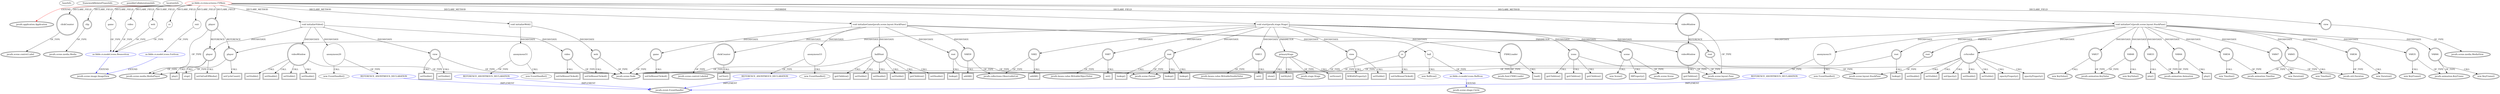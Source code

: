 digraph {
baseInfo[graphId=2670,category="extension_graph",isAnonymous=false,possibleRelation=true]
frameworkRelatedTypesInfo[0="javafx.application.Application"]
possibleCollaborationsInfo[0="2670~CLIENT_METHOD_DECLARATION-INSTANTIATION-~javafx.application.Application ~javafx.event.EventHandler ~false~true",1="2670~FIELD_DECLARATION-FIELD_DECLARATION-FIELD_DECLARATION-FIELD_DECLARATION-~javafx.application.Application ~javafx.scene.image.ImageView ~false~false",2="2670~CLIENT_METHOD_DECLARATION-INSTANTIATION-~javafx.application.Application ~javafx.scene.shape.Circle ~false~false",3="2670~FIELD_DECLARATION-~javafx.application.Application ~javafx.scene.image.ImageView ~false~false"]
locationInfo[projectName="fChristenson-cv",filePath="/fChristenson-cv/cv-master/src/se/fidde/cv/view/screens/CVMain.java",contextSignature="CVMain",graphId="2670"]
0[label="se.fidde.cv.view.screens.CVMain",vertexType="ROOT_CLIENT_CLASS_DECLARATION",isFrameworkType=false,color=red]
1[label="javafx.application.Application",vertexType="FRAMEWORK_CLASS_TYPE",isFrameworkType=true,peripheries=2]
2[label="clickCounter",vertexType="FIELD_DECLARATION",isFrameworkType=true,peripheries=2,shape=circle]
3[label="javafx.scene.control.Label",vertexType="FRAMEWORK_CLASS_TYPE",isFrameworkType=true,peripheries=2]
4[label="clip",vertexType="FIELD_DECLARATION",isFrameworkType=true,peripheries=2,shape=circle]
5[label="javafx.scene.media.Media",vertexType="FRAMEWORK_CLASS_TYPE",isFrameworkType=true,peripheries=2]
6[label="cv",vertexType="FIELD_DECLARATION",isFrameworkType=false,shape=circle]
7[label="se.fidde.cv.model.icons.BounceIcon",vertexType="REFERENCE_CLIENT_CLASS_DECLARATION",isFrameworkType=false,color=blue]
8[label="javafx.scene.image.ImageView",vertexType="FRAMEWORK_CLASS_TYPE",isFrameworkType=true,peripheries=2]
9[label="exit",vertexType="FIELD_DECLARATION",isFrameworkType=false,shape=circle]
10[label="se.fidde.cv.model.icons.ExitIcon",vertexType="REFERENCE_CLIENT_CLASS_DECLARATION",isFrameworkType=false,color=blue]
12[label="game",vertexType="FIELD_DECLARATION",isFrameworkType=false,shape=circle]
14[label="player",vertexType="FIELD_DECLARATION",isFrameworkType=true,peripheries=2,shape=circle]
15[label="javafx.scene.media.MediaPlayer",vertexType="FRAMEWORK_CLASS_TYPE",isFrameworkType=true,peripheries=2]
16[label="video",vertexType="FIELD_DECLARATION",isFrameworkType=false,shape=circle]
18[label="videoWindow",vertexType="FIELD_DECLARATION",isFrameworkType=true,peripheries=2,shape=circle]
19[label="javafx.scene.layout.Pane",vertexType="FRAMEWORK_CLASS_TYPE",isFrameworkType=true,peripheries=2]
20[label="view",vertexType="FIELD_DECLARATION",isFrameworkType=true,peripheries=2,shape=circle]
21[label="javafx.scene.media.MediaView",vertexType="FRAMEWORK_CLASS_TYPE",isFrameworkType=true,peripheries=2]
22[label="web",vertexType="FIELD_DECLARATION",isFrameworkType=false,shape=circle]
24[label="void start(javafx.stage.Stage)",vertexType="OVERRIDING_METHOD_DECLARATION",isFrameworkType=false,shape=box]
25[label="primaryStage",vertexType="PARAMETER_DECLARATION",isFrameworkType=true,peripheries=2]
26[label="javafx.stage.Stage",vertexType="FRAMEWORK_CLASS_TYPE",isFrameworkType=true,peripheries=2]
27[label="FXMLLoader",vertexType="VARIABLE_EXPRESION",isFrameworkType=true,peripheries=2,shape=circle]
29[label="javafx.fxml.FXMLLoader",vertexType="FRAMEWORK_CLASS_TYPE",isFrameworkType=true,peripheries=2]
28[label="load()",vertexType="INSIDE_CALL",isFrameworkType=true,peripheries=2,shape=box]
30[label="root",vertexType="VARIABLE_EXPRESION",isFrameworkType=true,peripheries=2,shape=circle]
32[label="javafx.scene.Parent",vertexType="FRAMEWORK_CLASS_TYPE",isFrameworkType=true,peripheries=2]
31[label="lookup()",vertexType="INSIDE_CALL",isFrameworkType=true,peripheries=2,shape=box]
33[label="VAR2",vertexType="VARIABLE_EXPRESION",isFrameworkType=true,peripheries=2,shape=circle]
35[label="javafx.collections.ObservableList",vertexType="FRAMEWORK_INTERFACE_TYPE",isFrameworkType=true,peripheries=2]
34[label="addAll()",vertexType="INSIDE_CALL",isFrameworkType=true,peripheries=2,shape=box]
36[label="icons",vertexType="VARIABLE_EXPRESION",isFrameworkType=true,peripheries=2,shape=circle]
37[label="getChildren()",vertexType="INSIDE_CALL",isFrameworkType=true,peripheries=2,shape=box]
40[label="getChildren()",vertexType="INSIDE_CALL",isFrameworkType=true,peripheries=2,shape=box]
42[label="getChildren()",vertexType="INSIDE_CALL",isFrameworkType=true,peripheries=2,shape=box]
44[label="scene",vertexType="VARIABLE_EXPRESION",isFrameworkType=true,peripheries=2,shape=circle]
45[label="javafx.scene.Scene",vertexType="FRAMEWORK_CLASS_TYPE",isFrameworkType=true,peripheries=2]
43[label="new Scene()",vertexType="CONSTRUCTOR_CALL",isFrameworkType=true,peripheries=2]
46[label="VAR7",vertexType="VARIABLE_EXPRESION",isFrameworkType=true,peripheries=2,shape=circle]
48[label="javafx.beans.value.WritableObjectValue",vertexType="FRAMEWORK_INTERFACE_TYPE",isFrameworkType=true,peripheries=2]
47[label="set()",vertexType="INSIDE_CALL",isFrameworkType=true,peripheries=2,shape=box]
50[label="fillProperty()",vertexType="INSIDE_CALL",isFrameworkType=true,peripheries=2,shape=box]
51[label="player",vertexType="VARIABLE_EXPRESION",isFrameworkType=true,peripheries=2,shape=circle]
52[label="setCycleCount()",vertexType="INSIDE_CALL",isFrameworkType=true,peripheries=2,shape=box]
54[label="view",vertexType="VARIABLE_EXPRESION",isFrameworkType=true,peripheries=2,shape=circle]
56[label="javafx.scene.Node",vertexType="FRAMEWORK_CLASS_TYPE",isFrameworkType=true,peripheries=2]
55[label="setVisible()",vertexType="INSIDE_CALL",isFrameworkType=true,peripheries=2,shape=box]
57[label="VAR11",vertexType="VARIABLE_EXPRESION",isFrameworkType=true,peripheries=2,shape=circle]
59[label="javafx.beans.value.WritableDoubleValue",vertexType="FRAMEWORK_INTERFACE_TYPE",isFrameworkType=true,peripheries=2]
58[label="set()",vertexType="INSIDE_CALL",isFrameworkType=true,peripheries=2,shape=box]
61[label="fitWidthProperty()",vertexType="INSIDE_CALL",isFrameworkType=true,peripheries=2,shape=box]
63[label="lookup()",vertexType="INSIDE_CALL",isFrameworkType=true,peripheries=2,shape=box]
64[label="videoWindow",vertexType="VARIABLE_EXPRESION",isFrameworkType=true,peripheries=2,shape=circle]
65[label="getChildren()",vertexType="INSIDE_CALL",isFrameworkType=true,peripheries=2,shape=box]
68[label="lookup()",vertexType="INSIDE_CALL",isFrameworkType=true,peripheries=2,shape=box]
70[label="initStyle()",vertexType="INSIDE_CALL",isFrameworkType=true,peripheries=2,shape=box]
72[label="setScene()",vertexType="INSIDE_CALL",isFrameworkType=true,peripheries=2,shape=box]
74[label="show()",vertexType="INSIDE_CALL",isFrameworkType=true,peripheries=2,shape=box]
75[label="void initializeVideo()",vertexType="CLIENT_METHOD_DECLARATION",isFrameworkType=false,shape=box]
76[label="video",vertexType="VARIABLE_EXPRESION",isFrameworkType=true,peripheries=2,shape=circle]
77[label="setOnMouseClicked()",vertexType="INSIDE_CALL",isFrameworkType=true,peripheries=2,shape=box]
80[label="anonymous20",vertexType="VARIABLE_EXPRESION",isFrameworkType=false,shape=circle]
81[label="REFERENCE_ANONYMOUS_DECLARATION",vertexType="REFERENCE_ANONYMOUS_DECLARATION",isFrameworkType=false,color=blue]
82[label="javafx.event.EventHandler",vertexType="FRAMEWORK_INTERFACE_TYPE",isFrameworkType=true,peripheries=2]
79[label="new EventHandler()",vertexType="CONSTRUCTOR_CALL",isFrameworkType=false]
83[label="player",vertexType="VARIABLE_EXPRESION",isFrameworkType=true,peripheries=2,shape=circle]
84[label="setOnEndOfMedia()",vertexType="INSIDE_CALL",isFrameworkType=true,peripheries=2,shape=box]
87[label="stop()",vertexType="INSIDE_CALL",isFrameworkType=true,peripheries=2,shape=box]
88[label="view",vertexType="VARIABLE_EXPRESION",isFrameworkType=true,peripheries=2,shape=circle]
89[label="setVisible()",vertexType="INSIDE_CALL",isFrameworkType=true,peripheries=2,shape=box]
91[label="videoWindow",vertexType="VARIABLE_EXPRESION",isFrameworkType=true,peripheries=2,shape=circle]
92[label="setVisible()",vertexType="INSIDE_CALL",isFrameworkType=true,peripheries=2,shape=box]
95[label="setDisable()",vertexType="INSIDE_CALL",isFrameworkType=true,peripheries=2,shape=box]
97[label="setVisible()",vertexType="INSIDE_CALL",isFrameworkType=true,peripheries=2,shape=box]
99[label="setVisible()",vertexType="INSIDE_CALL",isFrameworkType=true,peripheries=2,shape=box]
101[label="setDisable()",vertexType="INSIDE_CALL",isFrameworkType=true,peripheries=2,shape=box]
103[label="play()",vertexType="INSIDE_CALL",isFrameworkType=true,peripheries=2,shape=box]
104[label="void initializeCv(javafx.scene.layout.StackPane)",vertexType="CLIENT_METHOD_DECLARATION",isFrameworkType=false,shape=box]
105[label="root",vertexType="PARAMETER_DECLARATION",isFrameworkType=true,peripheries=2]
106[label="javafx.scene.layout.StackPane",vertexType="FRAMEWORK_CLASS_TYPE",isFrameworkType=true,peripheries=2]
107[label="cv",vertexType="VARIABLE_EXPRESION",isFrameworkType=true,peripheries=2,shape=circle]
108[label="setOnMouseClicked()",vertexType="INSIDE_CALL",isFrameworkType=true,peripheries=2,shape=box]
111[label="anonymous31",vertexType="VARIABLE_EXPRESION",isFrameworkType=false,shape=circle]
112[label="REFERENCE_ANONYMOUS_DECLARATION",vertexType="REFERENCE_ANONYMOUS_DECLARATION",isFrameworkType=false,color=blue]
110[label="new EventHandler()",vertexType="CONSTRUCTOR_CALL",isFrameworkType=false]
114[label="root",vertexType="VARIABLE_EXPRESION",isFrameworkType=true,peripheries=2,shape=circle]
115[label="lookup()",vertexType="INSIDE_CALL",isFrameworkType=true,peripheries=2,shape=box]
117[label="VAR33",vertexType="VARIABLE_EXPRESION",isFrameworkType=true,peripheries=2,shape=circle]
119[label="javafx.animation.Animation",vertexType="FRAMEWORK_CLASS_TYPE",isFrameworkType=true,peripheries=2]
118[label="play()",vertexType="INSIDE_CALL",isFrameworkType=true,peripheries=2,shape=box]
121[label="VAR34",vertexType="VARIABLE_EXPRESION",isFrameworkType=true,peripheries=2,shape=circle]
122[label="javafx.animation.Timeline",vertexType="FRAMEWORK_CLASS_TYPE",isFrameworkType=true,peripheries=2]
120[label="new Timeline()",vertexType="CONSTRUCTOR_CALL",isFrameworkType=true,peripheries=2]
124[label="VAR35",vertexType="VARIABLE_EXPRESION",isFrameworkType=true,peripheries=2,shape=circle]
125[label="javafx.animation.KeyFrame",vertexType="FRAMEWORK_CLASS_TYPE",isFrameworkType=true,peripheries=2]
123[label="new KeyFrame()",vertexType="CONSTRUCTOR_CALL",isFrameworkType=true,peripheries=2]
127[label="VAR36",vertexType="VARIABLE_EXPRESION",isFrameworkType=true,peripheries=2,shape=circle]
128[label="javafx.util.Duration",vertexType="FRAMEWORK_CLASS_TYPE",isFrameworkType=true,peripheries=2]
126[label="new Duration()",vertexType="CONSTRUCTOR_CALL",isFrameworkType=true,peripheries=2]
130[label="VAR37",vertexType="VARIABLE_EXPRESION",isFrameworkType=true,peripheries=2,shape=circle]
131[label="javafx.animation.KeyValue",vertexType="FRAMEWORK_CLASS_TYPE",isFrameworkType=true,peripheries=2]
129[label="new KeyValue()",vertexType="CONSTRUCTOR_CALL",isFrameworkType=true,peripheries=2]
132[label="cvScroller",vertexType="VARIABLE_EXPRESION",isFrameworkType=true,peripheries=2,shape=circle]
133[label="opacityProperty()",vertexType="INSIDE_CALL",isFrameworkType=true,peripheries=2,shape=box]
136[label="setDisable()",vertexType="INSIDE_CALL",isFrameworkType=true,peripheries=2,shape=box]
138[label="setVisible()",vertexType="INSIDE_CALL",isFrameworkType=true,peripheries=2,shape=box]
140[label="setOpacity()",vertexType="INSIDE_CALL",isFrameworkType=true,peripheries=2,shape=box]
142[label="setVisible()",vertexType="INSIDE_CALL",isFrameworkType=true,peripheries=2,shape=box]
144[label="setDisable()",vertexType="INSIDE_CALL",isFrameworkType=true,peripheries=2,shape=box]
145[label="VAR44",vertexType="VARIABLE_EXPRESION",isFrameworkType=true,peripheries=2,shape=circle]
146[label="play()",vertexType="INSIDE_CALL",isFrameworkType=true,peripheries=2,shape=box]
149[label="VAR45",vertexType="VARIABLE_EXPRESION",isFrameworkType=true,peripheries=2,shape=circle]
148[label="new Timeline()",vertexType="CONSTRUCTOR_CALL",isFrameworkType=true,peripheries=2]
152[label="VAR46",vertexType="VARIABLE_EXPRESION",isFrameworkType=true,peripheries=2,shape=circle]
151[label="new KeyFrame()",vertexType="CONSTRUCTOR_CALL",isFrameworkType=true,peripheries=2]
155[label="VAR47",vertexType="VARIABLE_EXPRESION",isFrameworkType=true,peripheries=2,shape=circle]
154[label="new Duration()",vertexType="CONSTRUCTOR_CALL",isFrameworkType=true,peripheries=2]
158[label="VAR48",vertexType="VARIABLE_EXPRESION",isFrameworkType=true,peripheries=2,shape=circle]
157[label="new KeyValue()",vertexType="CONSTRUCTOR_CALL",isFrameworkType=true,peripheries=2]
161[label="opacityProperty()",vertexType="INSIDE_CALL",isFrameworkType=true,peripheries=2,shape=box]
162[label="void initializeWeb()",vertexType="CLIENT_METHOD_DECLARATION",isFrameworkType=false,shape=box]
163[label="web",vertexType="VARIABLE_EXPRESION",isFrameworkType=true,peripheries=2,shape=circle]
164[label="setOnMouseClicked()",vertexType="INSIDE_CALL",isFrameworkType=true,peripheries=2,shape=box]
167[label="anonymous51",vertexType="VARIABLE_EXPRESION",isFrameworkType=false,shape=circle]
168[label="REFERENCE_ANONYMOUS_DECLARATION",vertexType="REFERENCE_ANONYMOUS_DECLARATION",isFrameworkType=false,color=blue]
166[label="new EventHandler()",vertexType="CONSTRUCTOR_CALL",isFrameworkType=false]
170[label="void initializeGame(javafx.scene.layout.StackPane)",vertexType="CLIENT_METHOD_DECLARATION",isFrameworkType=false,shape=box]
171[label="root",vertexType="PARAMETER_DECLARATION",isFrameworkType=true,peripheries=2]
173[label="game",vertexType="VARIABLE_EXPRESION",isFrameworkType=true,peripheries=2,shape=circle]
174[label="setOnMouseClicked()",vertexType="INSIDE_CALL",isFrameworkType=true,peripheries=2,shape=box]
177[label="anonymous53",vertexType="VARIABLE_EXPRESION",isFrameworkType=false,shape=circle]
178[label="REFERENCE_ANONYMOUS_DECLARATION",vertexType="REFERENCE_ANONYMOUS_DECLARATION",isFrameworkType=false,color=blue]
176[label="new EventHandler()",vertexType="CONSTRUCTOR_CALL",isFrameworkType=false]
180[label="root",vertexType="VARIABLE_EXPRESION",isFrameworkType=true,peripheries=2,shape=circle]
181[label="lookup()",vertexType="INSIDE_CALL",isFrameworkType=true,peripheries=2,shape=box]
183[label="clickCounter",vertexType="VARIABLE_EXPRESION",isFrameworkType=true,peripheries=2,shape=circle]
185[label="javafx.scene.control.Labeled",vertexType="FRAMEWORK_CLASS_TYPE",isFrameworkType=true,peripheries=2]
184[label="setText()",vertexType="INSIDE_CALL",isFrameworkType=true,peripheries=2,shape=box]
186[label="ballHunt",vertexType="VARIABLE_EXPRESION",isFrameworkType=true,peripheries=2,shape=circle]
187[label="setDisable()",vertexType="INSIDE_CALL",isFrameworkType=true,peripheries=2,shape=box]
190[label="setVisible()",vertexType="INSIDE_CALL",isFrameworkType=true,peripheries=2,shape=box]
192[label="ball",vertexType="VARIABLE_EXPRESION",isFrameworkType=false,shape=circle]
193[label="se.fidde.cv.model.icons.BallIcon",vertexType="REFERENCE_CLIENT_CLASS_DECLARATION",isFrameworkType=false,color=blue]
194[label="javafx.scene.shape.Circle",vertexType="FRAMEWORK_CLASS_TYPE",isFrameworkType=true,peripheries=2]
191[label="new BallIcon()",vertexType="CONSTRUCTOR_CALL",isFrameworkType=false]
195[label="VAR59",vertexType="VARIABLE_EXPRESION",isFrameworkType=true,peripheries=2,shape=circle]
196[label="addAll()",vertexType="INSIDE_CALL",isFrameworkType=true,peripheries=2,shape=box]
199[label="getChildren()",vertexType="INSIDE_CALL",isFrameworkType=true,peripheries=2,shape=box]
201[label="setVisible()",vertexType="INSIDE_CALL",isFrameworkType=true,peripheries=2,shape=box]
203[label="setDisable()",vertexType="INSIDE_CALL",isFrameworkType=true,peripheries=2,shape=box]
205[label="getChildren()",vertexType="INSIDE_CALL",isFrameworkType=true,peripheries=2,shape=box]
0->1[label="EXTEND",color=red]
0->2[label="DECLARE_FIELD"]
2->3[label="OF_TYPE"]
0->4[label="DECLARE_FIELD"]
4->5[label="OF_TYPE"]
0->6[label="DECLARE_FIELD"]
7->8[label="EXTEND",color=blue]
6->7[label="OF_TYPE"]
0->9[label="DECLARE_FIELD"]
10->8[label="EXTEND",color=blue]
9->10[label="OF_TYPE"]
0->12[label="DECLARE_FIELD"]
12->7[label="OF_TYPE"]
0->14[label="DECLARE_FIELD"]
14->15[label="OF_TYPE"]
0->16[label="DECLARE_FIELD"]
16->7[label="OF_TYPE"]
0->18[label="DECLARE_FIELD"]
18->19[label="OF_TYPE"]
0->20[label="DECLARE_FIELD"]
20->21[label="OF_TYPE"]
0->22[label="DECLARE_FIELD"]
22->7[label="OF_TYPE"]
0->24[label="OVERRIDE"]
25->26[label="OF_TYPE"]
24->25[label="PARAMETER"]
24->27[label="INSTANTIATE"]
27->29[label="OF_TYPE"]
27->28[label="CALL"]
24->30[label="INSTANTIATE"]
30->32[label="OF_TYPE"]
30->31[label="CALL"]
24->33[label="INSTANTIATE"]
33->35[label="OF_TYPE"]
33->34[label="CALL"]
24->36[label="INSTANTIATE"]
36->19[label="OF_TYPE"]
36->37[label="CALL"]
36->40[label="CALL"]
36->42[label="CALL"]
24->44[label="INSTANTIATE"]
44->45[label="OF_TYPE"]
44->43[label="CALL"]
24->46[label="INSTANTIATE"]
46->48[label="OF_TYPE"]
46->47[label="CALL"]
44->50[label="CALL"]
24->51[label="INSTANTIATE"]
14->51[label="REFERENCE"]
51->15[label="OF_TYPE"]
51->52[label="CALL"]
24->54[label="INSTANTIATE"]
54->56[label="OF_TYPE"]
54->55[label="CALL"]
24->57[label="INSTANTIATE"]
57->59[label="OF_TYPE"]
57->58[label="CALL"]
54->61[label="CALL"]
30->63[label="CALL"]
24->64[label="INSTANTIATE"]
18->64[label="REFERENCE"]
64->19[label="OF_TYPE"]
64->65[label="CALL"]
30->68[label="CALL"]
25->70[label="CALL"]
25->72[label="CALL"]
25->74[label="CALL"]
0->75[label="DECLARE_METHOD"]
75->76[label="INSTANTIATE"]
76->56[label="OF_TYPE"]
76->77[label="CALL"]
75->80[label="INSTANTIATE"]
81->82[label="IMPLEMENT",color=blue]
80->81[label="OF_TYPE"]
80->79[label="CALL"]
75->83[label="INSTANTIATE"]
14->83[label="REFERENCE"]
83->15[label="OF_TYPE"]
83->84[label="CALL"]
83->87[label="CALL"]
75->88[label="INSTANTIATE"]
88->56[label="OF_TYPE"]
88->89[label="CALL"]
75->91[label="INSTANTIATE"]
91->56[label="OF_TYPE"]
91->92[label="CALL"]
91->95[label="CALL"]
88->97[label="CALL"]
91->99[label="CALL"]
91->101[label="CALL"]
83->103[label="CALL"]
0->104[label="DECLARE_METHOD"]
105->106[label="OF_TYPE"]
104->105[label="PARAMETER"]
104->107[label="INSTANTIATE"]
107->56[label="OF_TYPE"]
107->108[label="CALL"]
104->111[label="INSTANTIATE"]
112->82[label="IMPLEMENT",color=blue]
111->112[label="OF_TYPE"]
111->110[label="CALL"]
104->114[label="INSTANTIATE"]
114->32[label="OF_TYPE"]
114->115[label="CALL"]
104->117[label="INSTANTIATE"]
117->119[label="OF_TYPE"]
117->118[label="CALL"]
104->121[label="INSTANTIATE"]
121->122[label="OF_TYPE"]
121->120[label="CALL"]
104->124[label="INSTANTIATE"]
124->125[label="OF_TYPE"]
124->123[label="CALL"]
104->127[label="INSTANTIATE"]
127->128[label="OF_TYPE"]
127->126[label="CALL"]
104->130[label="INSTANTIATE"]
130->131[label="OF_TYPE"]
130->129[label="CALL"]
104->132[label="INSTANTIATE"]
132->56[label="OF_TYPE"]
132->133[label="CALL"]
132->136[label="CALL"]
132->138[label="CALL"]
132->140[label="CALL"]
132->142[label="CALL"]
132->144[label="CALL"]
104->145[label="INSTANTIATE"]
145->119[label="OF_TYPE"]
145->146[label="CALL"]
104->149[label="INSTANTIATE"]
149->122[label="OF_TYPE"]
149->148[label="CALL"]
104->152[label="INSTANTIATE"]
152->125[label="OF_TYPE"]
152->151[label="CALL"]
104->155[label="INSTANTIATE"]
155->128[label="OF_TYPE"]
155->154[label="CALL"]
104->158[label="INSTANTIATE"]
158->131[label="OF_TYPE"]
158->157[label="CALL"]
132->161[label="CALL"]
0->162[label="DECLARE_METHOD"]
162->163[label="INSTANTIATE"]
163->56[label="OF_TYPE"]
163->164[label="CALL"]
162->167[label="INSTANTIATE"]
168->82[label="IMPLEMENT",color=blue]
167->168[label="OF_TYPE"]
167->166[label="CALL"]
0->170[label="DECLARE_METHOD"]
171->106[label="OF_TYPE"]
170->171[label="PARAMETER"]
170->173[label="INSTANTIATE"]
173->56[label="OF_TYPE"]
173->174[label="CALL"]
170->177[label="INSTANTIATE"]
178->82[label="IMPLEMENT",color=blue]
177->178[label="OF_TYPE"]
177->176[label="CALL"]
170->180[label="INSTANTIATE"]
180->32[label="OF_TYPE"]
180->181[label="CALL"]
170->183[label="INSTANTIATE"]
183->185[label="OF_TYPE"]
183->184[label="CALL"]
170->186[label="INSTANTIATE"]
186->56[label="OF_TYPE"]
186->187[label="CALL"]
186->190[label="CALL"]
170->192[label="INSTANTIATE"]
193->194[label="EXTEND",color=blue]
192->193[label="OF_TYPE"]
192->191[label="CALL"]
170->195[label="INSTANTIATE"]
195->35[label="OF_TYPE"]
195->196[label="CALL"]
186->199[label="CALL"]
186->201[label="CALL"]
186->203[label="CALL"]
186->205[label="CALL"]
}
